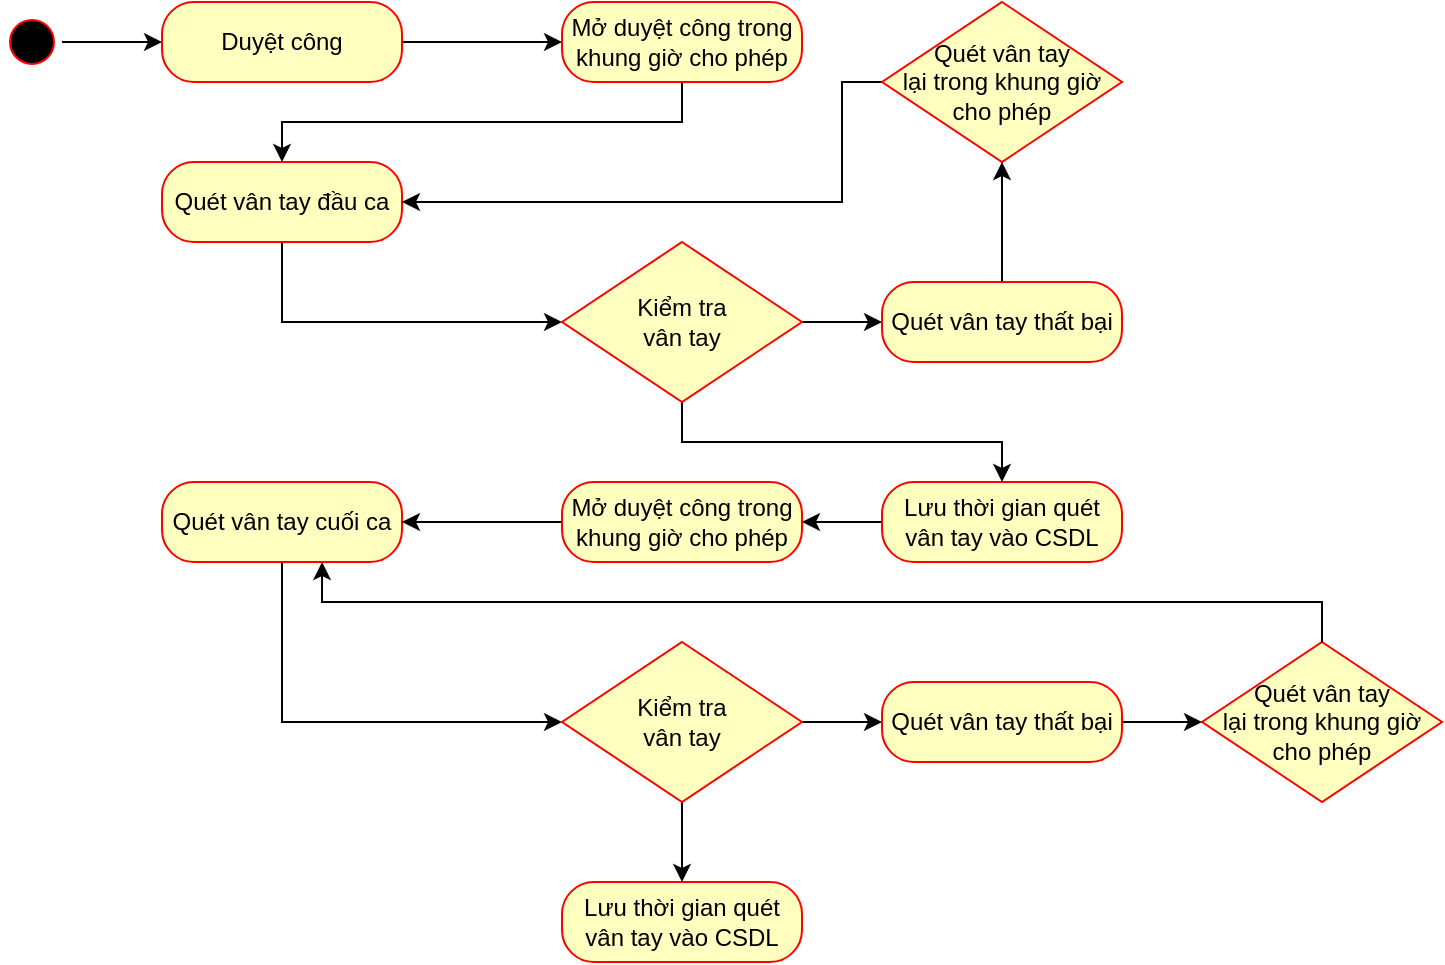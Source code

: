 <mxfile version="26.0.6">
  <diagram name="Page-1" id="3iXytOIehwj7ZDkx1unw">
    <mxGraphModel dx="853" dy="387" grid="1" gridSize="10" guides="1" tooltips="1" connect="1" arrows="1" fold="1" page="1" pageScale="1" pageWidth="850" pageHeight="1100" math="0" shadow="0">
      <root>
        <mxCell id="0" />
        <mxCell id="1" parent="0" />
        <mxCell id="OR3LcchpH6B-QSaoghlQ-7" style="edgeStyle=orthogonalEdgeStyle;rounded=0;orthogonalLoop=1;jettySize=auto;html=1;entryX=0;entryY=0.5;entryDx=0;entryDy=0;" parent="1" source="OR3LcchpH6B-QSaoghlQ-4" target="OR3LcchpH6B-QSaoghlQ-5" edge="1">
          <mxGeometry relative="1" as="geometry" />
        </mxCell>
        <mxCell id="OR3LcchpH6B-QSaoghlQ-4" value="" style="ellipse;html=1;shape=startState;fillColor=#000000;strokeColor=#ff0000;" parent="1" vertex="1">
          <mxGeometry x="40" y="45" width="30" height="30" as="geometry" />
        </mxCell>
        <mxCell id="YnngZR6m_7HpqkviCiB8-5" value="" style="edgeStyle=orthogonalEdgeStyle;rounded=0;orthogonalLoop=1;jettySize=auto;html=1;" edge="1" parent="1" source="OR3LcchpH6B-QSaoghlQ-5" target="YnngZR6m_7HpqkviCiB8-2">
          <mxGeometry relative="1" as="geometry" />
        </mxCell>
        <mxCell id="OR3LcchpH6B-QSaoghlQ-5" value="Duyệt công" style="rounded=1;whiteSpace=wrap;html=1;arcSize=40;fontColor=#000000;fillColor=#ffffc0;strokeColor=#ff0000;" parent="1" vertex="1">
          <mxGeometry x="120" y="40" width="120" height="40" as="geometry" />
        </mxCell>
        <mxCell id="YnngZR6m_7HpqkviCiB8-30" style="edgeStyle=orthogonalEdgeStyle;rounded=0;orthogonalLoop=1;jettySize=auto;html=1;" edge="1" parent="1" source="OR3LcchpH6B-QSaoghlQ-11" target="OR3LcchpH6B-QSaoghlQ-12">
          <mxGeometry relative="1" as="geometry">
            <Array as="points">
              <mxPoint x="180" y="200" />
            </Array>
          </mxGeometry>
        </mxCell>
        <mxCell id="OR3LcchpH6B-QSaoghlQ-11" value="Quét vân tay đầu ca" style="rounded=1;whiteSpace=wrap;html=1;arcSize=40;fontColor=#000000;fillColor=#ffffc0;strokeColor=#ff0000;" parent="1" vertex="1">
          <mxGeometry x="120" y="120" width="120" height="40" as="geometry" />
        </mxCell>
        <mxCell id="YnngZR6m_7HpqkviCiB8-39" value="" style="edgeStyle=orthogonalEdgeStyle;rounded=0;orthogonalLoop=1;jettySize=auto;html=1;" edge="1" parent="1" source="OR3LcchpH6B-QSaoghlQ-12" target="OR3LcchpH6B-QSaoghlQ-14">
          <mxGeometry relative="1" as="geometry" />
        </mxCell>
        <mxCell id="YnngZR6m_7HpqkviCiB8-41" style="edgeStyle=orthogonalEdgeStyle;rounded=0;orthogonalLoop=1;jettySize=auto;html=1;" edge="1" parent="1" source="OR3LcchpH6B-QSaoghlQ-12" target="OR3LcchpH6B-QSaoghlQ-27">
          <mxGeometry relative="1" as="geometry">
            <Array as="points">
              <mxPoint x="380" y="260" />
              <mxPoint x="540" y="260" />
            </Array>
          </mxGeometry>
        </mxCell>
        <mxCell id="OR3LcchpH6B-QSaoghlQ-12" value="Kiểm tra&lt;br&gt;vân tay" style="rhombus;whiteSpace=wrap;html=1;fontColor=#000000;fillColor=#ffffc0;strokeColor=#ff0000;" parent="1" vertex="1">
          <mxGeometry x="320" y="160" width="120" height="80" as="geometry" />
        </mxCell>
        <mxCell id="YnngZR6m_7HpqkviCiB8-31" style="edgeStyle=orthogonalEdgeStyle;rounded=0;orthogonalLoop=1;jettySize=auto;html=1;entryX=1;entryY=0.5;entryDx=0;entryDy=0;" edge="1" parent="1" source="OR3LcchpH6B-QSaoghlQ-13" target="OR3LcchpH6B-QSaoghlQ-11">
          <mxGeometry relative="1" as="geometry">
            <Array as="points">
              <mxPoint x="460" y="80" />
              <mxPoint x="460" y="140" />
            </Array>
          </mxGeometry>
        </mxCell>
        <mxCell id="OR3LcchpH6B-QSaoghlQ-13" value="Quét vân tay&lt;br&gt;lại trong khung giờ&lt;div&gt;cho phép&lt;/div&gt;" style="rhombus;whiteSpace=wrap;html=1;fontColor=#000000;fillColor=#ffffc0;strokeColor=#FF0000;" parent="1" vertex="1">
          <mxGeometry x="480" y="40" width="120" height="80" as="geometry" />
        </mxCell>
        <mxCell id="YnngZR6m_7HpqkviCiB8-40" value="" style="edgeStyle=orthogonalEdgeStyle;rounded=0;orthogonalLoop=1;jettySize=auto;html=1;" edge="1" parent="1" source="OR3LcchpH6B-QSaoghlQ-14" target="OR3LcchpH6B-QSaoghlQ-13">
          <mxGeometry relative="1" as="geometry" />
        </mxCell>
        <mxCell id="OR3LcchpH6B-QSaoghlQ-14" value="Quét vân tay thất bại" style="rounded=1;whiteSpace=wrap;html=1;arcSize=40;fontColor=#000000;fillColor=#ffffc0;strokeColor=#ff0000;" parent="1" vertex="1">
          <mxGeometry x="480" y="180" width="120" height="40" as="geometry" />
        </mxCell>
        <mxCell id="YnngZR6m_7HpqkviCiB8-35" value="" style="edgeStyle=orthogonalEdgeStyle;rounded=0;orthogonalLoop=1;jettySize=auto;html=1;" edge="1" parent="1" source="OR3LcchpH6B-QSaoghlQ-27" target="YnngZR6m_7HpqkviCiB8-22">
          <mxGeometry relative="1" as="geometry" />
        </mxCell>
        <mxCell id="OR3LcchpH6B-QSaoghlQ-27" value="Lưu thời gian quét vân tay vào CSDL" style="rounded=1;whiteSpace=wrap;html=1;arcSize=40;fontColor=#000000;fillColor=#ffffc0;strokeColor=#ff0000;" parent="1" vertex="1">
          <mxGeometry x="480" y="280" width="120" height="40" as="geometry" />
        </mxCell>
        <mxCell id="YnngZR6m_7HpqkviCiB8-33" style="edgeStyle=orthogonalEdgeStyle;rounded=0;orthogonalLoop=1;jettySize=auto;html=1;entryX=0;entryY=0.5;entryDx=0;entryDy=0;" edge="1" parent="1" source="OR3LcchpH6B-QSaoghlQ-33" target="OR3LcchpH6B-QSaoghlQ-37">
          <mxGeometry relative="1" as="geometry">
            <Array as="points">
              <mxPoint x="180" y="400" />
            </Array>
          </mxGeometry>
        </mxCell>
        <mxCell id="OR3LcchpH6B-QSaoghlQ-33" value="Quét vân tay cuối ca" style="rounded=1;whiteSpace=wrap;html=1;arcSize=40;fontColor=#000000;fillColor=#ffffc0;strokeColor=#ff0000;" parent="1" vertex="1">
          <mxGeometry x="120" y="280" width="120" height="40" as="geometry" />
        </mxCell>
        <mxCell id="OR3LcchpH6B-QSaoghlQ-35" value="" style="edgeStyle=orthogonalEdgeStyle;rounded=0;orthogonalLoop=1;jettySize=auto;html=1;" parent="1" source="OR3LcchpH6B-QSaoghlQ-37" target="OR3LcchpH6B-QSaoghlQ-40" edge="1">
          <mxGeometry relative="1" as="geometry" />
        </mxCell>
        <mxCell id="OR3LcchpH6B-QSaoghlQ-36" value="" style="edgeStyle=orthogonalEdgeStyle;rounded=0;orthogonalLoop=1;jettySize=auto;html=1;" parent="1" source="OR3LcchpH6B-QSaoghlQ-37" target="OR3LcchpH6B-QSaoghlQ-41" edge="1">
          <mxGeometry relative="1" as="geometry" />
        </mxCell>
        <mxCell id="OR3LcchpH6B-QSaoghlQ-37" value="Kiểm tra&lt;br&gt;vân tay" style="rhombus;whiteSpace=wrap;html=1;fontColor=#000000;fillColor=#ffffc0;strokeColor=#ff0000;" parent="1" vertex="1">
          <mxGeometry x="320" y="360" width="120" height="80" as="geometry" />
        </mxCell>
        <mxCell id="OR3LcchpH6B-QSaoghlQ-38" value="Quét vân tay&lt;br&gt;lại trong khung giờ&lt;div&gt;cho phép&lt;/div&gt;" style="rhombus;whiteSpace=wrap;html=1;fontColor=#000000;fillColor=#ffffc0;strokeColor=#FF0000;" parent="1" vertex="1">
          <mxGeometry x="640" y="360" width="120" height="80" as="geometry" />
        </mxCell>
        <mxCell id="OR3LcchpH6B-QSaoghlQ-39" value="" style="edgeStyle=orthogonalEdgeStyle;rounded=0;orthogonalLoop=1;jettySize=auto;html=1;" parent="1" source="OR3LcchpH6B-QSaoghlQ-40" target="OR3LcchpH6B-QSaoghlQ-38" edge="1">
          <mxGeometry relative="1" as="geometry" />
        </mxCell>
        <mxCell id="OR3LcchpH6B-QSaoghlQ-40" value="Quét vân tay thất bại" style="rounded=1;whiteSpace=wrap;html=1;arcSize=40;fontColor=#000000;fillColor=#ffffc0;strokeColor=#ff0000;" parent="1" vertex="1">
          <mxGeometry x="480" y="380" width="120" height="40" as="geometry" />
        </mxCell>
        <mxCell id="OR3LcchpH6B-QSaoghlQ-41" value="Lưu thời gian quét vân tay vào CSDL" style="rounded=1;whiteSpace=wrap;html=1;arcSize=40;fontColor=#000000;fillColor=#ffffc0;strokeColor=#ff0000;" parent="1" vertex="1">
          <mxGeometry x="320" y="480" width="120" height="40" as="geometry" />
        </mxCell>
        <mxCell id="YnngZR6m_7HpqkviCiB8-4" style="edgeStyle=orthogonalEdgeStyle;rounded=0;orthogonalLoop=1;jettySize=auto;html=1;entryX=0.5;entryY=0;entryDx=0;entryDy=0;" edge="1" parent="1" source="YnngZR6m_7HpqkviCiB8-2" target="OR3LcchpH6B-QSaoghlQ-11">
          <mxGeometry relative="1" as="geometry">
            <Array as="points">
              <mxPoint x="380" y="100" />
              <mxPoint x="180" y="100" />
            </Array>
          </mxGeometry>
        </mxCell>
        <mxCell id="YnngZR6m_7HpqkviCiB8-2" value="Mở duyệt công trong khung giờ cho phép" style="rounded=1;whiteSpace=wrap;html=1;arcSize=40;fontColor=#000000;fillColor=#ffffc0;strokeColor=#ff0000;" vertex="1" parent="1">
          <mxGeometry x="320" y="40" width="120" height="40" as="geometry" />
        </mxCell>
        <mxCell id="YnngZR6m_7HpqkviCiB8-34" value="" style="edgeStyle=orthogonalEdgeStyle;rounded=0;orthogonalLoop=1;jettySize=auto;html=1;" edge="1" parent="1" source="YnngZR6m_7HpqkviCiB8-22" target="OR3LcchpH6B-QSaoghlQ-33">
          <mxGeometry relative="1" as="geometry" />
        </mxCell>
        <mxCell id="YnngZR6m_7HpqkviCiB8-22" value="Mở duyệt công trong khung giờ cho phép" style="rounded=1;whiteSpace=wrap;html=1;arcSize=40;fontColor=#000000;fillColor=#ffffc0;strokeColor=#ff0000;" vertex="1" parent="1">
          <mxGeometry x="320" y="280" width="120" height="40" as="geometry" />
        </mxCell>
        <mxCell id="YnngZR6m_7HpqkviCiB8-37" style="edgeStyle=orthogonalEdgeStyle;rounded=0;orthogonalLoop=1;jettySize=auto;html=1;entryX=0.667;entryY=1;entryDx=0;entryDy=0;entryPerimeter=0;" edge="1" parent="1" source="OR3LcchpH6B-QSaoghlQ-38" target="OR3LcchpH6B-QSaoghlQ-33">
          <mxGeometry relative="1" as="geometry">
            <Array as="points">
              <mxPoint x="700" y="340" />
              <mxPoint x="200" y="340" />
            </Array>
          </mxGeometry>
        </mxCell>
      </root>
    </mxGraphModel>
  </diagram>
</mxfile>

